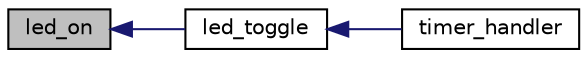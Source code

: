 digraph "led_on"
{
  edge [fontname="Helvetica",fontsize="10",labelfontname="Helvetica",labelfontsize="10"];
  node [fontname="Helvetica",fontsize="10",shape=record];
  rankdir="LR";
  Node5 [label="led_on",height=0.2,width=0.4,color="black", fillcolor="grey75", style="filled", fontcolor="black"];
  Node5 -> Node6 [dir="back",color="midnightblue",fontsize="10",style="solid"];
  Node6 [label="led_toggle",height=0.2,width=0.4,color="black", fillcolor="white", style="filled",URL="$led_8h.html#ad5a256395c8cd67d2a9f9ff1abfd6d2a"];
  Node6 -> Node7 [dir="back",color="midnightblue",fontsize="10",style="solid"];
  Node7 [label="timer_handler",height=0.2,width=0.4,color="black", fillcolor="white", style="filled",URL="$light_8c.html#a4f3aa3fb3750262d938e191252db81fb",tooltip="Timer handler function for light sensor thread When woken up by the timer, get lux reading and write ..."];
}
